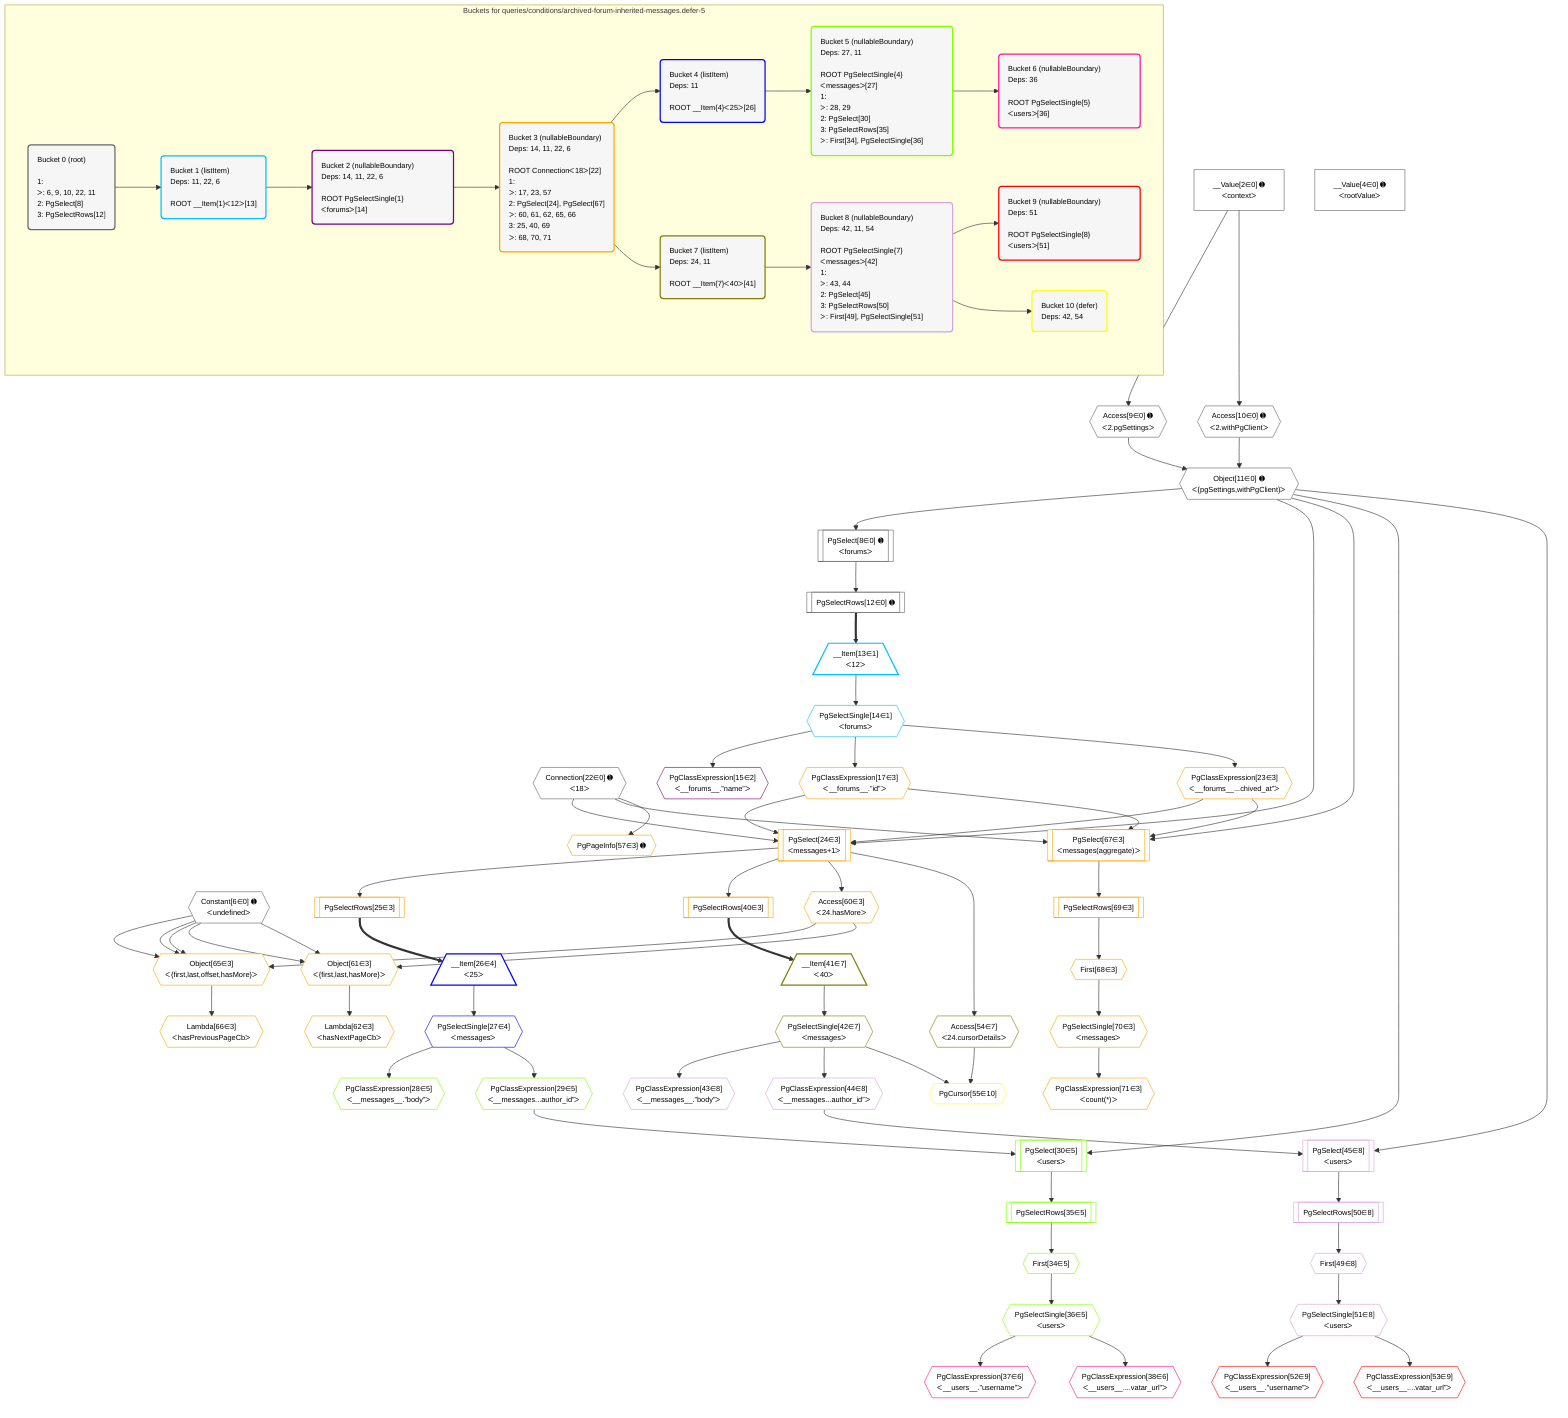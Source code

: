 %%{init: {'themeVariables': { 'fontSize': '12px'}}}%%
graph TD
    classDef path fill:#eee,stroke:#000,color:#000
    classDef plan fill:#fff,stroke-width:1px,color:#000
    classDef itemplan fill:#fff,stroke-width:2px,color:#000
    classDef unbatchedplan fill:#dff,stroke-width:1px,color:#000
    classDef sideeffectplan fill:#fcc,stroke-width:2px,color:#000
    classDef bucket fill:#f6f6f6,color:#000,stroke-width:2px,text-align:left


    %% plan dependencies
    Object11{{"Object[11∈0] ➊<br />ᐸ{pgSettings,withPgClient}ᐳ"}}:::plan
    Access9{{"Access[9∈0] ➊<br />ᐸ2.pgSettingsᐳ"}}:::plan
    Access10{{"Access[10∈0] ➊<br />ᐸ2.withPgClientᐳ"}}:::plan
    Access9 & Access10 --> Object11
    PgSelect8[["PgSelect[8∈0] ➊<br />ᐸforumsᐳ"]]:::plan
    Object11 --> PgSelect8
    __Value2["__Value[2∈0] ➊<br />ᐸcontextᐳ"]:::plan
    __Value2 --> Access9
    __Value2 --> Access10
    PgSelectRows12[["PgSelectRows[12∈0] ➊"]]:::plan
    PgSelect8 --> PgSelectRows12
    __Value4["__Value[4∈0] ➊<br />ᐸrootValueᐳ"]:::plan
    Constant6{{"Constant[6∈0] ➊<br />ᐸundefinedᐳ"}}:::plan
    Connection22{{"Connection[22∈0] ➊<br />ᐸ18ᐳ"}}:::plan
    __Item13[/"__Item[13∈1]<br />ᐸ12ᐳ"\]:::itemplan
    PgSelectRows12 ==> __Item13
    PgSelectSingle14{{"PgSelectSingle[14∈1]<br />ᐸforumsᐳ"}}:::plan
    __Item13 --> PgSelectSingle14
    PgClassExpression15{{"PgClassExpression[15∈2]<br />ᐸ__forums__.”name”ᐳ"}}:::plan
    PgSelectSingle14 --> PgClassExpression15
    PgSelect24[["PgSelect[24∈3]<br />ᐸmessages+1ᐳ"]]:::plan
    PgClassExpression17{{"PgClassExpression[17∈3]<br />ᐸ__forums__.”id”ᐳ"}}:::plan
    PgClassExpression23{{"PgClassExpression[23∈3]<br />ᐸ__forums__...chived_at”ᐳ"}}:::plan
    Object11 & PgClassExpression17 & PgClassExpression23 & Connection22 --> PgSelect24
    Object65{{"Object[65∈3]<br />ᐸ{first,last,offset,hasMore}ᐳ"}}:::plan
    Access60{{"Access[60∈3]<br />ᐸ24.hasMoreᐳ"}}:::plan
    Constant6 & Constant6 & Constant6 & Access60 --> Object65
    PgSelect67[["PgSelect[67∈3]<br />ᐸmessages(aggregate)ᐳ"]]:::plan
    Object11 & PgClassExpression17 & PgClassExpression23 & Connection22 --> PgSelect67
    Object61{{"Object[61∈3]<br />ᐸ{first,last,hasMore}ᐳ"}}:::plan
    Constant6 & Constant6 & Access60 --> Object61
    PgSelectSingle14 --> PgClassExpression17
    PgSelectSingle14 --> PgClassExpression23
    PgSelectRows25[["PgSelectRows[25∈3]"]]:::plan
    PgSelect24 --> PgSelectRows25
    PgSelectRows40[["PgSelectRows[40∈3]"]]:::plan
    PgSelect24 --> PgSelectRows40
    PgPageInfo57{{"PgPageInfo[57∈3] ➊"}}:::plan
    Connection22 --> PgPageInfo57
    PgSelect24 --> Access60
    Lambda62{{"Lambda[62∈3]<br />ᐸhasNextPageCbᐳ"}}:::plan
    Object61 --> Lambda62
    Lambda66{{"Lambda[66∈3]<br />ᐸhasPreviousPageCbᐳ"}}:::plan
    Object65 --> Lambda66
    First68{{"First[68∈3]"}}:::plan
    PgSelectRows69[["PgSelectRows[69∈3]"]]:::plan
    PgSelectRows69 --> First68
    PgSelect67 --> PgSelectRows69
    PgSelectSingle70{{"PgSelectSingle[70∈3]<br />ᐸmessagesᐳ"}}:::plan
    First68 --> PgSelectSingle70
    PgClassExpression71{{"PgClassExpression[71∈3]<br />ᐸcount(*)ᐳ"}}:::plan
    PgSelectSingle70 --> PgClassExpression71
    __Item26[/"__Item[26∈4]<br />ᐸ25ᐳ"\]:::itemplan
    PgSelectRows25 ==> __Item26
    PgSelectSingle27{{"PgSelectSingle[27∈4]<br />ᐸmessagesᐳ"}}:::plan
    __Item26 --> PgSelectSingle27
    PgSelect30[["PgSelect[30∈5]<br />ᐸusersᐳ"]]:::plan
    PgClassExpression29{{"PgClassExpression[29∈5]<br />ᐸ__messages...author_id”ᐳ"}}:::plan
    Object11 & PgClassExpression29 --> PgSelect30
    PgClassExpression28{{"PgClassExpression[28∈5]<br />ᐸ__messages__.”body”ᐳ"}}:::plan
    PgSelectSingle27 --> PgClassExpression28
    PgSelectSingle27 --> PgClassExpression29
    First34{{"First[34∈5]"}}:::plan
    PgSelectRows35[["PgSelectRows[35∈5]"]]:::plan
    PgSelectRows35 --> First34
    PgSelect30 --> PgSelectRows35
    PgSelectSingle36{{"PgSelectSingle[36∈5]<br />ᐸusersᐳ"}}:::plan
    First34 --> PgSelectSingle36
    PgClassExpression37{{"PgClassExpression[37∈6]<br />ᐸ__users__.”username”ᐳ"}}:::plan
    PgSelectSingle36 --> PgClassExpression37
    PgClassExpression38{{"PgClassExpression[38∈6]<br />ᐸ__users__....vatar_url”ᐳ"}}:::plan
    PgSelectSingle36 --> PgClassExpression38
    __Item41[/"__Item[41∈7]<br />ᐸ40ᐳ"\]:::itemplan
    PgSelectRows40 ==> __Item41
    PgSelectSingle42{{"PgSelectSingle[42∈7]<br />ᐸmessagesᐳ"}}:::plan
    __Item41 --> PgSelectSingle42
    Access54{{"Access[54∈7]<br />ᐸ24.cursorDetailsᐳ"}}:::plan
    PgSelect24 --> Access54
    PgSelect45[["PgSelect[45∈8]<br />ᐸusersᐳ"]]:::plan
    PgClassExpression44{{"PgClassExpression[44∈8]<br />ᐸ__messages...author_id”ᐳ"}}:::plan
    Object11 & PgClassExpression44 --> PgSelect45
    PgClassExpression43{{"PgClassExpression[43∈8]<br />ᐸ__messages__.”body”ᐳ"}}:::plan
    PgSelectSingle42 --> PgClassExpression43
    PgSelectSingle42 --> PgClassExpression44
    First49{{"First[49∈8]"}}:::plan
    PgSelectRows50[["PgSelectRows[50∈8]"]]:::plan
    PgSelectRows50 --> First49
    PgSelect45 --> PgSelectRows50
    PgSelectSingle51{{"PgSelectSingle[51∈8]<br />ᐸusersᐳ"}}:::plan
    First49 --> PgSelectSingle51
    PgClassExpression52{{"PgClassExpression[52∈9]<br />ᐸ__users__.”username”ᐳ"}}:::plan
    PgSelectSingle51 --> PgClassExpression52
    PgClassExpression53{{"PgClassExpression[53∈9]<br />ᐸ__users__....vatar_url”ᐳ"}}:::plan
    PgSelectSingle51 --> PgClassExpression53
    PgCursor55{{"PgCursor[55∈10]"}}:::plan
    PgSelectSingle42 & Access54 --> PgCursor55

    %% define steps

    subgraph "Buckets for queries/conditions/archived-forum-inherited-messages.defer-5"
    Bucket0("Bucket 0 (root)<br /><br />1: <br />ᐳ: 6, 9, 10, 22, 11<br />2: PgSelect[8]<br />3: PgSelectRows[12]"):::bucket
    classDef bucket0 stroke:#696969
    class Bucket0,__Value2,__Value4,Constant6,PgSelect8,Access9,Access10,Object11,PgSelectRows12,Connection22 bucket0
    Bucket1("Bucket 1 (listItem)<br />Deps: 11, 22, 6<br /><br />ROOT __Item{1}ᐸ12ᐳ[13]"):::bucket
    classDef bucket1 stroke:#00bfff
    class Bucket1,__Item13,PgSelectSingle14 bucket1
    Bucket2("Bucket 2 (nullableBoundary)<br />Deps: 14, 11, 22, 6<br /><br />ROOT PgSelectSingle{1}ᐸforumsᐳ[14]"):::bucket
    classDef bucket2 stroke:#7f007f
    class Bucket2,PgClassExpression15 bucket2
    Bucket3("Bucket 3 (nullableBoundary)<br />Deps: 14, 11, 22, 6<br /><br />ROOT Connectionᐸ18ᐳ[22]<br />1: <br />ᐳ: 17, 23, 57<br />2: PgSelect[24], PgSelect[67]<br />ᐳ: 60, 61, 62, 65, 66<br />3: 25, 40, 69<br />ᐳ: 68, 70, 71"):::bucket
    classDef bucket3 stroke:#ffa500
    class Bucket3,PgClassExpression17,PgClassExpression23,PgSelect24,PgSelectRows25,PgSelectRows40,PgPageInfo57,Access60,Object61,Lambda62,Object65,Lambda66,PgSelect67,First68,PgSelectRows69,PgSelectSingle70,PgClassExpression71 bucket3
    Bucket4("Bucket 4 (listItem)<br />Deps: 11<br /><br />ROOT __Item{4}ᐸ25ᐳ[26]"):::bucket
    classDef bucket4 stroke:#0000ff
    class Bucket4,__Item26,PgSelectSingle27 bucket4
    Bucket5("Bucket 5 (nullableBoundary)<br />Deps: 27, 11<br /><br />ROOT PgSelectSingle{4}ᐸmessagesᐳ[27]<br />1: <br />ᐳ: 28, 29<br />2: PgSelect[30]<br />3: PgSelectRows[35]<br />ᐳ: First[34], PgSelectSingle[36]"):::bucket
    classDef bucket5 stroke:#7fff00
    class Bucket5,PgClassExpression28,PgClassExpression29,PgSelect30,First34,PgSelectRows35,PgSelectSingle36 bucket5
    Bucket6("Bucket 6 (nullableBoundary)<br />Deps: 36<br /><br />ROOT PgSelectSingle{5}ᐸusersᐳ[36]"):::bucket
    classDef bucket6 stroke:#ff1493
    class Bucket6,PgClassExpression37,PgClassExpression38 bucket6
    Bucket7("Bucket 7 (listItem)<br />Deps: 24, 11<br /><br />ROOT __Item{7}ᐸ40ᐳ[41]"):::bucket
    classDef bucket7 stroke:#808000
    class Bucket7,__Item41,PgSelectSingle42,Access54 bucket7
    Bucket8("Bucket 8 (nullableBoundary)<br />Deps: 42, 11, 54<br /><br />ROOT PgSelectSingle{7}ᐸmessagesᐳ[42]<br />1: <br />ᐳ: 43, 44<br />2: PgSelect[45]<br />3: PgSelectRows[50]<br />ᐳ: First[49], PgSelectSingle[51]"):::bucket
    classDef bucket8 stroke:#dda0dd
    class Bucket8,PgClassExpression43,PgClassExpression44,PgSelect45,First49,PgSelectRows50,PgSelectSingle51 bucket8
    Bucket9("Bucket 9 (nullableBoundary)<br />Deps: 51<br /><br />ROOT PgSelectSingle{8}ᐸusersᐳ[51]"):::bucket
    classDef bucket9 stroke:#ff0000
    class Bucket9,PgClassExpression52,PgClassExpression53 bucket9
    Bucket10("Bucket 10 (defer)<br />Deps: 42, 54"):::bucket
    classDef bucket10 stroke:#ffff00
    class Bucket10,PgCursor55 bucket10
    Bucket0 --> Bucket1
    Bucket1 --> Bucket2
    Bucket2 --> Bucket3
    Bucket3 --> Bucket4 & Bucket7
    Bucket4 --> Bucket5
    Bucket5 --> Bucket6
    Bucket7 --> Bucket8
    Bucket8 --> Bucket9 & Bucket10
    end